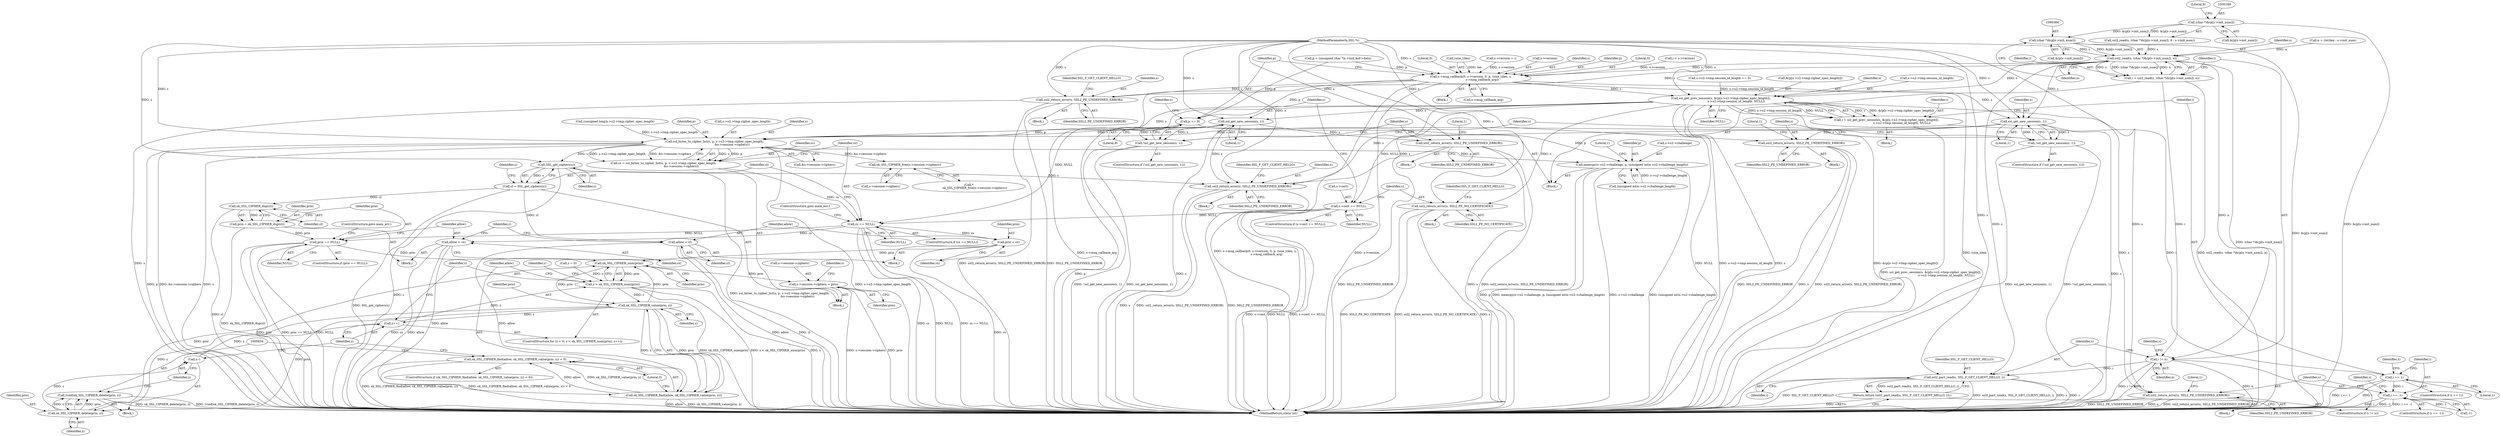 digraph "0_openssl_d81a1600588b726c2bdccda7efad3cc7a87d6245@pointer" {
"1000383" [label="(Call,(char *)&(p[s->init_num]))"];
"1000168" [label="(Call,(char *)&(p[s->init_num]))"];
"1000381" [label="(Call,ssl2_read(s, (char *)&(p[s->init_num]), n))"];
"1000379" [label="(Call,i = ssl2_read(s, (char *)&(p[s->init_num]), n))"];
"1000393" [label="(Call,i != n)"];
"1000397" [label="(Call,ssl2_part_read(s, SSL_F_GET_CLIENT_HELLO, i))"];
"1000396" [label="(Return,return (ssl2_part_read(s, SSL_F_GET_CLIENT_HELLO, i));)"];
"1000406" [label="(Call,s->msg_callback(0, s->version, 0, p, (size_t)len, s,\n                        s->msg_callback_arg))"];
"1000420" [label="(Call,p += 9)"];
"1000561" [label="(Call,ssl_bytes_to_cipher_list(s, p, s->s2->tmp.cipher_spec_length,\n                                      &s->session->ciphers))"];
"1000559" [label="(Call,cs = ssl_bytes_to_cipher_list(s, p, s->s2->tmp.cipher_spec_length,\n                                      &s->session->ciphers))"];
"1000578" [label="(Call,cs == NULL)"];
"1000598" [label="(Call,prio == NULL)"];
"1000619" [label="(Call,sk_SSL_CIPHER_num(prio))"];
"1000617" [label="(Call,z < sk_SSL_CIPHER_num(prio))"];
"1000628" [label="(Call,sk_SSL_CIPHER_value(prio, z))"];
"1000621" [label="(Call,z++)"];
"1000626" [label="(Call,sk_SSL_CIPHER_find(allow, sk_SSL_CIPHER_value(prio, z)))"];
"1000625" [label="(Call,sk_SSL_CIPHER_find(allow, sk_SSL_CIPHER_value(prio, z)) < 0)"];
"1000635" [label="(Call,sk_SSL_CIPHER_delete(prio, z))"];
"1000633" [label="(Call,(void)sk_SSL_CIPHER_delete(prio, z))"];
"1000638" [label="(Call,z--)"];
"1000647" [label="(Call,s->session->ciphers = prio)"];
"1000602" [label="(Call,allow = cs)"];
"1000607" [label="(Call,prio = cs)"];
"1000584" [label="(Call,SSL_get_ciphers(s))"];
"1000582" [label="(Call,cl = SSL_get_ciphers(s))"];
"1000595" [label="(Call,sk_SSL_CIPHER_dup(cl))"];
"1000593" [label="(Call,prio = sk_SSL_CIPHER_dup(cl))"];
"1000610" [label="(Call,allow = cl)"];
"1000668" [label="(Call,ssl2_return_error(s, SSL2_PE_UNDEFINED_ERROR))"];
"1000641" [label="(Call,sk_SSL_CIPHER_free(s->session->ciphers))"];
"1000677" [label="(Call,memcpy(s->s2->challenge, p, (unsigned int)s->s2->challenge_length))"];
"1000444" [label="(Call,ssl2_return_error(s, SSL2_PE_UNDEFINED_ERROR))"];
"1000466" [label="(Call,ssl_get_new_session(s, 1))"];
"1000465" [label="(Call,!ssl_get_new_session(s, 1))"];
"1000470" [label="(Call,ssl2_return_error(s, SSL2_PE_UNDEFINED_ERROR))"];
"1000480" [label="(Call,ssl_get_prev_session(s, &(p[s->s2->tmp.cipher_spec_length]),\n                                 s->s2->tmp.session_id_length, NULL))"];
"1000478" [label="(Call,i = ssl_get_prev_session(s, &(p[s->s2->tmp.cipher_spec_length]),\n                                 s->s2->tmp.session_id_length, NULL))"];
"1000501" [label="(Call,i == 1)"];
"1000512" [label="(Call,i == -1)"];
"1000517" [label="(Call,ssl2_return_error(s, SSL2_PE_UNDEFINED_ERROR))"];
"1000526" [label="(Call,s->cert == NULL)"];
"1000532" [label="(Call,ssl2_return_error(s, SSL2_PE_NO_CERTIFICATE))"];
"1000543" [label="(Call,ssl_get_new_session(s, 1))"];
"1000542" [label="(Call,!ssl_get_new_session(s, 1))"];
"1000547" [label="(Call,ssl2_return_error(s, SSL2_PE_UNDEFINED_ERROR))"];
"1000396" [label="(Return,return (ssl2_part_read(s, SSL_F_GET_CLIENT_HELLO, i));)"];
"1000641" [label="(Call,sk_SSL_CIPHER_free(s->session->ciphers))"];
"1000381" [label="(Call,ssl2_read(s, (char *)&(p[s->init_num]), n))"];
"1000624" [label="(ControlStructure,if (sk_SSL_CIPHER_find(allow, sk_SSL_CIPHER_value(prio, z)) < 0))"];
"1000668" [label="(Call,ssl2_return_error(s, SSL2_PE_UNDEFINED_ERROR))"];
"1000465" [label="(Call,!ssl_get_new_session(s, 1))"];
"1000500" [label="(ControlStructure,if (i == 1))"];
"1000640" [label="(Call,*\n             sk_SSL_CIPHER_free(s->session->ciphers))"];
"1000481" [label="(Identifier,s)"];
"1000607" [label="(Call,prio = cs)"];
"1000468" [label="(Literal,1)"];
"1000637" [label="(Identifier,z)"];
"1000330" [label="(Call,(unsigned long)s->s2->tmp.cipher_spec_length)"];
"1000613" [label="(ControlStructure,for (z = 0; z < sk_SSL_CIPHER_num(prio); z++))"];
"1000549" [label="(Identifier,SSL2_PE_UNDEFINED_ERROR)"];
"1000692" [label="(Literal,1)"];
"1000472" [label="(Identifier,SSL2_PE_UNDEFINED_ERROR)"];
"1000672" [label="(Identifier,SSL_F_GET_CLIENT_HELLO)"];
"1000177" [label="(Literal,9)"];
"1000422" [label="(Literal,9)"];
"1000614" [label="(Call,z = 0)"];
"1000478" [label="(Call,i = ssl_get_prev_session(s, &(p[s->s2->tmp.cipher_spec_length]),\n                                 s->s2->tmp.session_id_length, NULL))"];
"1000411" [label="(Literal,0)"];
"1000571" [label="(Call,&s->session->ciphers)"];
"1000541" [label="(ControlStructure,if (!ssl_get_new_session(s, 1)))"];
"1000370" [label="(Call,n = (int)len - s->init_num)"];
"1000658" [label="(Identifier,s)"];
"1000471" [label="(Identifier,s)"];
"1000513" [label="(Identifier,i)"];
"1000546" [label="(Block,)"];
"1000638" [label="(Call,z--)"];
"1000394" [label="(Identifier,i)"];
"1000413" [label="(Call,(size_t)len)"];
"1000644" [label="(Identifier,s)"];
"1000620" [label="(Identifier,prio)"];
"1000560" [label="(Identifier,cs)"];
"1000236" [label="(Call,s->version = i)"];
"1000393" [label="(Call,i != n)"];
"1000610" [label="(Call,allow = cl)"];
"1000392" [label="(ControlStructure,if (i != n))"];
"1000544" [label="(Identifier,s)"];
"1000543" [label="(Call,ssl_get_new_session(s, 1))"];
"1000166" [label="(Call,ssl2_read(s, (char *)&(p[s->init_num]), 9 - s->init_num))"];
"1000684" [label="(Call,(unsigned int)s->s2->challenge_length)"];
"1000615" [label="(Identifier,z)"];
"1000519" [label="(Identifier,SSL2_PE_UNDEFINED_ERROR)"];
"1000477" [label="(Block,)"];
"1000502" [label="(Identifier,i)"];
"1000385" [label="(Call,&(p[s->init_num]))"];
"1000579" [label="(Identifier,cs)"];
"1000581" [label="(ControlStructure,goto mem_err;)"];
"1000400" [label="(Identifier,i)"];
"1000514" [label="(Call,-1)"];
"1000578" [label="(Call,cs == NULL)"];
"1000391" [label="(Identifier,n)"];
"1000602" [label="(Call,allow = cs)"];
"1000445" [label="(Identifier,s)"];
"1000699" [label="(MethodReturn,static int)"];
"1000669" [label="(Identifier,s)"];
"1000516" [label="(Block,)"];
"1000417" [label="(Call,s->msg_callback_arg)"];
"1000408" [label="(Call,s->version)"];
"1000405" [label="(Block,)"];
"1000627" [label="(Identifier,allow)"];
"1000558" [label="(Block,)"];
"1000512" [label="(Call,i == -1)"];
"1000469" [label="(Block,)"];
"1000670" [label="(Identifier,SSL2_PE_UNDEFINED_ERROR)"];
"1000475" [label="(Literal,1)"];
"1000608" [label="(Identifier,prio)"];
"1000683" [label="(Identifier,p)"];
"1000470" [label="(Call,ssl2_return_error(s, SSL2_PE_UNDEFINED_ERROR))"];
"1000532" [label="(Call,ssl2_return_error(s, SSL2_PE_NO_CERTIFICATE))"];
"1000542" [label="(Call,!ssl_get_new_session(s, 1))"];
"1000639" [label="(Identifier,z)"];
"1000582" [label="(Call,cl = SSL_get_ciphers(s))"];
"1000633" [label="(Call,(void)sk_SSL_CIPHER_delete(prio, z))"];
"1000678" [label="(Call,s->s2->challenge)"];
"1000593" [label="(Call,prio = sk_SSL_CIPHER_dup(cl))"];
"1000536" [label="(Identifier,SSL_F_GET_CLIENT_HELLO)"];
"1000612" [label="(Identifier,cl)"];
"1000507" [label="(Identifier,s)"];
"1000501" [label="(Call,i == 1)"];
"1000499" [label="(Identifier,NULL)"];
"1000631" [label="(Literal,0)"];
"1000416" [label="(Identifier,s)"];
"1000600" [label="(Identifier,NULL)"];
"1000503" [label="(Literal,1)"];
"1000584" [label="(Call,SSL_get_ciphers(s))"];
"1000635" [label="(Call,sk_SSL_CIPHER_delete(prio, z))"];
"1000563" [label="(Identifier,p)"];
"1000583" [label="(Identifier,cl)"];
"1000110" [label="(Block,)"];
"1000443" [label="(Block,)"];
"1000412" [label="(Identifier,p)"];
"1000545" [label="(Literal,1)"];
"1000621" [label="(Call,z++)"];
"1000559" [label="(Call,cs = ssl_bytes_to_cipher_list(s, p, s->s2->tmp.cipher_spec_length,\n                                      &s->session->ciphers))"];
"1000466" [label="(Call,ssl_get_new_session(s, 1))"];
"1000170" [label="(Call,&(p[s->init_num]))"];
"1000395" [label="(Identifier,n)"];
"1000619" [label="(Call,sk_SSL_CIPHER_num(prio))"];
"1000552" [label="(Literal,1)"];
"1000598" [label="(Call,prio == NULL)"];
"1000630" [label="(Identifier,z)"];
"1000464" [label="(ControlStructure,if (!ssl_get_new_session(s, 1)))"];
"1000421" [label="(Identifier,p)"];
"1000397" [label="(Call,ssl2_part_read(s, SSL_F_GET_CLIENT_HELLO, i))"];
"1000383" [label="(Call,(char *)&(p[s->init_num]))"];
"1000577" [label="(ControlStructure,if (cs == NULL))"];
"1000522" [label="(Literal,1)"];
"1000382" [label="(Identifier,s)"];
"1000511" [label="(ControlStructure,if (i == -1))"];
"1000601" [label="(ControlStructure,goto mem_err;)"];
"1000626" [label="(Call,sk_SSL_CIPHER_find(allow, sk_SSL_CIPHER_value(prio, z)))"];
"1000580" [label="(Identifier,NULL)"];
"1000530" [label="(Identifier,NULL)"];
"1000407" [label="(Literal,0)"];
"1000648" [label="(Call,s->session->ciphers)"];
"1000492" [label="(Call,s->s2->tmp.session_id_length)"];
"1000564" [label="(Call,s->s2->tmp.cipher_spec_length)"];
"1000479" [label="(Identifier,i)"];
"1000642" [label="(Call,s->session->ciphers)"];
"1000547" [label="(Call,ssl2_return_error(s, SSL2_PE_UNDEFINED_ERROR))"];
"1000231" [label="(Call,i < s->version)"];
"1000617" [label="(Call,z < sk_SSL_CIPHER_num(prio))"];
"1000604" [label="(Identifier,cs)"];
"1000585" [label="(Identifier,s)"];
"1000562" [label="(Identifier,s)"];
"1000653" [label="(Identifier,prio)"];
"1000403" [label="(Identifier,s)"];
"1000548" [label="(Identifier,s)"];
"1000611" [label="(Identifier,allow)"];
"1000380" [label="(Identifier,i)"];
"1000454" [label="(Call,s->s2->tmp.session_id_length == 0)"];
"1000603" [label="(Identifier,allow)"];
"1000109" [label="(MethodParameterIn,SSL *s)"];
"1000594" [label="(Identifier,prio)"];
"1000533" [label="(Identifier,s)"];
"1000399" [label="(Identifier,SSL_F_GET_CLIENT_HELLO)"];
"1000446" [label="(Identifier,SSL2_PE_UNDEFINED_ERROR)"];
"1000595" [label="(Call,sk_SSL_CIPHER_dup(cl))"];
"1000480" [label="(Call,ssl_get_prev_session(s, &(p[s->s2->tmp.cipher_spec_length]),\n                                 s->s2->tmp.session_id_length, NULL))"];
"1000556" [label="(Identifier,s)"];
"1000531" [label="(Block,)"];
"1000609" [label="(Identifier,cs)"];
"1000526" [label="(Call,s->cert == NULL)"];
"1000618" [label="(Identifier,z)"];
"1000534" [label="(Identifier,SSL2_PE_NO_CERTIFICATE)"];
"1000667" [label="(Block,)"];
"1000168" [label="(Call,(char *)&(p[s->init_num]))"];
"1000316" [label="(Call,p = (unsigned char *)s->init_buf->data)"];
"1000528" [label="(Identifier,s)"];
"1000622" [label="(Identifier,z)"];
"1000527" [label="(Call,s->cert)"];
"1000467" [label="(Identifier,s)"];
"1000636" [label="(Identifier,prio)"];
"1000596" [label="(Identifier,cl)"];
"1000628" [label="(Call,sk_SSL_CIPHER_value(prio, z))"];
"1000525" [label="(ControlStructure,if (s->cert == NULL))"];
"1000517" [label="(Call,ssl2_return_error(s, SSL2_PE_UNDEFINED_ERROR))"];
"1000647" [label="(Call,s->session->ciphers = prio)"];
"1000406" [label="(Call,s->msg_callback(0, s->version, 0, p, (size_t)len, s,\n                        s->msg_callback_arg))"];
"1000632" [label="(Block,)"];
"1000606" [label="(Block,)"];
"1000597" [label="(ControlStructure,if (prio == NULL))"];
"1000629" [label="(Identifier,prio)"];
"1000589" [label="(Identifier,s)"];
"1000429" [label="(Identifier,s)"];
"1000448" [label="(Identifier,SSL_F_GET_CLIENT_HELLO)"];
"1000398" [label="(Identifier,s)"];
"1000561" [label="(Call,ssl_bytes_to_cipher_list(s, p, s->s2->tmp.cipher_spec_length,\n                                      &s->session->ciphers))"];
"1000420" [label="(Call,p += 9)"];
"1000677" [label="(Call,memcpy(s->s2->challenge, p, (unsigned int)s->s2->challenge_length))"];
"1000482" [label="(Call,&(p[s->s2->tmp.cipher_spec_length]))"];
"1000592" [label="(Block,)"];
"1000444" [label="(Call,ssl2_return_error(s, SSL2_PE_UNDEFINED_ERROR))"];
"1000599" [label="(Identifier,prio)"];
"1000625" [label="(Call,sk_SSL_CIPHER_find(allow, sk_SSL_CIPHER_value(prio, z)) < 0)"];
"1000379" [label="(Call,i = ssl2_read(s, (char *)&(p[s->init_num]), n))"];
"1000518" [label="(Identifier,s)"];
"1000383" -> "1000381"  [label="AST: "];
"1000383" -> "1000385"  [label="CFG: "];
"1000384" -> "1000383"  [label="AST: "];
"1000385" -> "1000383"  [label="AST: "];
"1000391" -> "1000383"  [label="CFG: "];
"1000383" -> "1000699"  [label="DDG: &(p[s->init_num])"];
"1000383" -> "1000381"  [label="DDG: &(p[s->init_num])"];
"1000168" -> "1000383"  [label="DDG: &(p[s->init_num])"];
"1000168" -> "1000166"  [label="AST: "];
"1000168" -> "1000170"  [label="CFG: "];
"1000169" -> "1000168"  [label="AST: "];
"1000170" -> "1000168"  [label="AST: "];
"1000177" -> "1000168"  [label="CFG: "];
"1000168" -> "1000699"  [label="DDG: &(p[s->init_num])"];
"1000168" -> "1000166"  [label="DDG: &(p[s->init_num])"];
"1000381" -> "1000379"  [label="AST: "];
"1000381" -> "1000391"  [label="CFG: "];
"1000382" -> "1000381"  [label="AST: "];
"1000391" -> "1000381"  [label="AST: "];
"1000379" -> "1000381"  [label="CFG: "];
"1000381" -> "1000699"  [label="DDG: (char *)&(p[s->init_num])"];
"1000381" -> "1000379"  [label="DDG: s"];
"1000381" -> "1000379"  [label="DDG: (char *)&(p[s->init_num])"];
"1000381" -> "1000379"  [label="DDG: n"];
"1000166" -> "1000381"  [label="DDG: s"];
"1000109" -> "1000381"  [label="DDG: s"];
"1000370" -> "1000381"  [label="DDG: n"];
"1000381" -> "1000393"  [label="DDG: n"];
"1000381" -> "1000397"  [label="DDG: s"];
"1000381" -> "1000406"  [label="DDG: s"];
"1000381" -> "1000444"  [label="DDG: s"];
"1000381" -> "1000466"  [label="DDG: s"];
"1000381" -> "1000480"  [label="DDG: s"];
"1000379" -> "1000110"  [label="AST: "];
"1000380" -> "1000379"  [label="AST: "];
"1000394" -> "1000379"  [label="CFG: "];
"1000379" -> "1000699"  [label="DDG: ssl2_read(s, (char *)&(p[s->init_num]), n)"];
"1000379" -> "1000393"  [label="DDG: i"];
"1000393" -> "1000392"  [label="AST: "];
"1000393" -> "1000395"  [label="CFG: "];
"1000394" -> "1000393"  [label="AST: "];
"1000395" -> "1000393"  [label="AST: "];
"1000398" -> "1000393"  [label="CFG: "];
"1000403" -> "1000393"  [label="CFG: "];
"1000393" -> "1000699"  [label="DDG: i"];
"1000393" -> "1000699"  [label="DDG: i != n"];
"1000393" -> "1000699"  [label="DDG: n"];
"1000393" -> "1000397"  [label="DDG: i"];
"1000397" -> "1000396"  [label="AST: "];
"1000397" -> "1000400"  [label="CFG: "];
"1000398" -> "1000397"  [label="AST: "];
"1000399" -> "1000397"  [label="AST: "];
"1000400" -> "1000397"  [label="AST: "];
"1000396" -> "1000397"  [label="CFG: "];
"1000397" -> "1000699"  [label="DDG: ssl2_part_read(s, SSL_F_GET_CLIENT_HELLO, i)"];
"1000397" -> "1000699"  [label="DDG: s"];
"1000397" -> "1000699"  [label="DDG: i"];
"1000397" -> "1000699"  [label="DDG: SSL_F_GET_CLIENT_HELLO"];
"1000397" -> "1000396"  [label="DDG: ssl2_part_read(s, SSL_F_GET_CLIENT_HELLO, i)"];
"1000109" -> "1000397"  [label="DDG: s"];
"1000396" -> "1000392"  [label="AST: "];
"1000699" -> "1000396"  [label="CFG: "];
"1000396" -> "1000699"  [label="DDG: <RET>"];
"1000406" -> "1000405"  [label="AST: "];
"1000406" -> "1000417"  [label="CFG: "];
"1000407" -> "1000406"  [label="AST: "];
"1000408" -> "1000406"  [label="AST: "];
"1000411" -> "1000406"  [label="AST: "];
"1000412" -> "1000406"  [label="AST: "];
"1000413" -> "1000406"  [label="AST: "];
"1000416" -> "1000406"  [label="AST: "];
"1000417" -> "1000406"  [label="AST: "];
"1000421" -> "1000406"  [label="CFG: "];
"1000406" -> "1000699"  [label="DDG: s->version"];
"1000406" -> "1000699"  [label="DDG: (size_t)len"];
"1000406" -> "1000699"  [label="DDG: s->msg_callback_arg"];
"1000406" -> "1000699"  [label="DDG: s->msg_callback(0, s->version, 0, p, (size_t)len, s,\n                        s->msg_callback_arg)"];
"1000236" -> "1000406"  [label="DDG: s->version"];
"1000231" -> "1000406"  [label="DDG: s->version"];
"1000316" -> "1000406"  [label="DDG: p"];
"1000413" -> "1000406"  [label="DDG: len"];
"1000109" -> "1000406"  [label="DDG: s"];
"1000406" -> "1000420"  [label="DDG: p"];
"1000406" -> "1000444"  [label="DDG: s"];
"1000406" -> "1000466"  [label="DDG: s"];
"1000406" -> "1000480"  [label="DDG: s"];
"1000420" -> "1000110"  [label="AST: "];
"1000420" -> "1000422"  [label="CFG: "];
"1000421" -> "1000420"  [label="AST: "];
"1000422" -> "1000420"  [label="AST: "];
"1000429" -> "1000420"  [label="CFG: "];
"1000420" -> "1000699"  [label="DDG: p"];
"1000316" -> "1000420"  [label="DDG: p"];
"1000420" -> "1000561"  [label="DDG: p"];
"1000420" -> "1000677"  [label="DDG: p"];
"1000561" -> "1000559"  [label="AST: "];
"1000561" -> "1000571"  [label="CFG: "];
"1000562" -> "1000561"  [label="AST: "];
"1000563" -> "1000561"  [label="AST: "];
"1000564" -> "1000561"  [label="AST: "];
"1000571" -> "1000561"  [label="AST: "];
"1000559" -> "1000561"  [label="CFG: "];
"1000561" -> "1000699"  [label="DDG: &s->session->ciphers"];
"1000561" -> "1000699"  [label="DDG: p"];
"1000561" -> "1000699"  [label="DDG: s"];
"1000561" -> "1000699"  [label="DDG: s->s2->tmp.cipher_spec_length"];
"1000561" -> "1000559"  [label="DDG: s"];
"1000561" -> "1000559"  [label="DDG: p"];
"1000561" -> "1000559"  [label="DDG: s->s2->tmp.cipher_spec_length"];
"1000561" -> "1000559"  [label="DDG: &s->session->ciphers"];
"1000466" -> "1000561"  [label="DDG: s"];
"1000543" -> "1000561"  [label="DDG: s"];
"1000480" -> "1000561"  [label="DDG: s"];
"1000109" -> "1000561"  [label="DDG: s"];
"1000330" -> "1000561"  [label="DDG: s->s2->tmp.cipher_spec_length"];
"1000561" -> "1000584"  [label="DDG: s"];
"1000561" -> "1000641"  [label="DDG: &s->session->ciphers"];
"1000561" -> "1000677"  [label="DDG: p"];
"1000559" -> "1000558"  [label="AST: "];
"1000560" -> "1000559"  [label="AST: "];
"1000579" -> "1000559"  [label="CFG: "];
"1000559" -> "1000699"  [label="DDG: ssl_bytes_to_cipher_list(s, p, s->s2->tmp.cipher_spec_length,\n                                      &s->session->ciphers)"];
"1000559" -> "1000578"  [label="DDG: cs"];
"1000578" -> "1000577"  [label="AST: "];
"1000578" -> "1000580"  [label="CFG: "];
"1000579" -> "1000578"  [label="AST: "];
"1000580" -> "1000578"  [label="AST: "];
"1000581" -> "1000578"  [label="CFG: "];
"1000583" -> "1000578"  [label="CFG: "];
"1000578" -> "1000699"  [label="DDG: cs"];
"1000578" -> "1000699"  [label="DDG: NULL"];
"1000578" -> "1000699"  [label="DDG: cs == NULL"];
"1000480" -> "1000578"  [label="DDG: NULL"];
"1000526" -> "1000578"  [label="DDG: NULL"];
"1000578" -> "1000598"  [label="DDG: NULL"];
"1000578" -> "1000602"  [label="DDG: cs"];
"1000578" -> "1000607"  [label="DDG: cs"];
"1000598" -> "1000597"  [label="AST: "];
"1000598" -> "1000600"  [label="CFG: "];
"1000599" -> "1000598"  [label="AST: "];
"1000600" -> "1000598"  [label="AST: "];
"1000601" -> "1000598"  [label="CFG: "];
"1000603" -> "1000598"  [label="CFG: "];
"1000598" -> "1000699"  [label="DDG: prio"];
"1000598" -> "1000699"  [label="DDG: prio == NULL"];
"1000598" -> "1000699"  [label="DDG: NULL"];
"1000593" -> "1000598"  [label="DDG: prio"];
"1000598" -> "1000619"  [label="DDG: prio"];
"1000619" -> "1000617"  [label="AST: "];
"1000619" -> "1000620"  [label="CFG: "];
"1000620" -> "1000619"  [label="AST: "];
"1000617" -> "1000619"  [label="CFG: "];
"1000619" -> "1000617"  [label="DDG: prio"];
"1000628" -> "1000619"  [label="DDG: prio"];
"1000607" -> "1000619"  [label="DDG: prio"];
"1000635" -> "1000619"  [label="DDG: prio"];
"1000619" -> "1000628"  [label="DDG: prio"];
"1000619" -> "1000647"  [label="DDG: prio"];
"1000617" -> "1000613"  [label="AST: "];
"1000618" -> "1000617"  [label="AST: "];
"1000627" -> "1000617"  [label="CFG: "];
"1000644" -> "1000617"  [label="CFG: "];
"1000617" -> "1000699"  [label="DDG: z"];
"1000617" -> "1000699"  [label="DDG: z < sk_SSL_CIPHER_num(prio)"];
"1000617" -> "1000699"  [label="DDG: sk_SSL_CIPHER_num(prio)"];
"1000621" -> "1000617"  [label="DDG: z"];
"1000614" -> "1000617"  [label="DDG: z"];
"1000617" -> "1000628"  [label="DDG: z"];
"1000628" -> "1000626"  [label="AST: "];
"1000628" -> "1000630"  [label="CFG: "];
"1000629" -> "1000628"  [label="AST: "];
"1000630" -> "1000628"  [label="AST: "];
"1000626" -> "1000628"  [label="CFG: "];
"1000628" -> "1000621"  [label="DDG: z"];
"1000628" -> "1000626"  [label="DDG: prio"];
"1000628" -> "1000626"  [label="DDG: z"];
"1000628" -> "1000635"  [label="DDG: prio"];
"1000628" -> "1000635"  [label="DDG: z"];
"1000621" -> "1000613"  [label="AST: "];
"1000621" -> "1000622"  [label="CFG: "];
"1000622" -> "1000621"  [label="AST: "];
"1000618" -> "1000621"  [label="CFG: "];
"1000638" -> "1000621"  [label="DDG: z"];
"1000626" -> "1000625"  [label="AST: "];
"1000627" -> "1000626"  [label="AST: "];
"1000631" -> "1000626"  [label="CFG: "];
"1000626" -> "1000699"  [label="DDG: allow"];
"1000626" -> "1000699"  [label="DDG: sk_SSL_CIPHER_value(prio, z)"];
"1000626" -> "1000625"  [label="DDG: allow"];
"1000626" -> "1000625"  [label="DDG: sk_SSL_CIPHER_value(prio, z)"];
"1000610" -> "1000626"  [label="DDG: allow"];
"1000602" -> "1000626"  [label="DDG: allow"];
"1000625" -> "1000624"  [label="AST: "];
"1000625" -> "1000631"  [label="CFG: "];
"1000631" -> "1000625"  [label="AST: "];
"1000634" -> "1000625"  [label="CFG: "];
"1000622" -> "1000625"  [label="CFG: "];
"1000625" -> "1000699"  [label="DDG: sk_SSL_CIPHER_find(allow, sk_SSL_CIPHER_value(prio, z))"];
"1000625" -> "1000699"  [label="DDG: sk_SSL_CIPHER_find(allow, sk_SSL_CIPHER_value(prio, z)) < 0"];
"1000635" -> "1000633"  [label="AST: "];
"1000635" -> "1000637"  [label="CFG: "];
"1000636" -> "1000635"  [label="AST: "];
"1000637" -> "1000635"  [label="AST: "];
"1000633" -> "1000635"  [label="CFG: "];
"1000635" -> "1000633"  [label="DDG: prio"];
"1000635" -> "1000633"  [label="DDG: z"];
"1000635" -> "1000638"  [label="DDG: z"];
"1000633" -> "1000632"  [label="AST: "];
"1000634" -> "1000633"  [label="AST: "];
"1000639" -> "1000633"  [label="CFG: "];
"1000633" -> "1000699"  [label="DDG: (void)sk_SSL_CIPHER_delete(prio, z)"];
"1000633" -> "1000699"  [label="DDG: sk_SSL_CIPHER_delete(prio, z)"];
"1000638" -> "1000632"  [label="AST: "];
"1000638" -> "1000639"  [label="CFG: "];
"1000639" -> "1000638"  [label="AST: "];
"1000622" -> "1000638"  [label="CFG: "];
"1000647" -> "1000558"  [label="AST: "];
"1000647" -> "1000653"  [label="CFG: "];
"1000648" -> "1000647"  [label="AST: "];
"1000653" -> "1000647"  [label="AST: "];
"1000658" -> "1000647"  [label="CFG: "];
"1000647" -> "1000699"  [label="DDG: s->session->ciphers"];
"1000647" -> "1000699"  [label="DDG: prio"];
"1000602" -> "1000592"  [label="AST: "];
"1000602" -> "1000604"  [label="CFG: "];
"1000603" -> "1000602"  [label="AST: "];
"1000604" -> "1000602"  [label="AST: "];
"1000615" -> "1000602"  [label="CFG: "];
"1000602" -> "1000699"  [label="DDG: cs"];
"1000602" -> "1000699"  [label="DDG: allow"];
"1000607" -> "1000606"  [label="AST: "];
"1000607" -> "1000609"  [label="CFG: "];
"1000608" -> "1000607"  [label="AST: "];
"1000609" -> "1000607"  [label="AST: "];
"1000611" -> "1000607"  [label="CFG: "];
"1000607" -> "1000699"  [label="DDG: cs"];
"1000584" -> "1000582"  [label="AST: "];
"1000584" -> "1000585"  [label="CFG: "];
"1000585" -> "1000584"  [label="AST: "];
"1000582" -> "1000584"  [label="CFG: "];
"1000584" -> "1000699"  [label="DDG: s"];
"1000584" -> "1000582"  [label="DDG: s"];
"1000109" -> "1000584"  [label="DDG: s"];
"1000584" -> "1000668"  [label="DDG: s"];
"1000582" -> "1000558"  [label="AST: "];
"1000583" -> "1000582"  [label="AST: "];
"1000589" -> "1000582"  [label="CFG: "];
"1000582" -> "1000699"  [label="DDG: SSL_get_ciphers(s)"];
"1000582" -> "1000595"  [label="DDG: cl"];
"1000582" -> "1000610"  [label="DDG: cl"];
"1000595" -> "1000593"  [label="AST: "];
"1000595" -> "1000596"  [label="CFG: "];
"1000596" -> "1000595"  [label="AST: "];
"1000593" -> "1000595"  [label="CFG: "];
"1000595" -> "1000699"  [label="DDG: cl"];
"1000595" -> "1000593"  [label="DDG: cl"];
"1000593" -> "1000592"  [label="AST: "];
"1000594" -> "1000593"  [label="AST: "];
"1000599" -> "1000593"  [label="CFG: "];
"1000593" -> "1000699"  [label="DDG: sk_SSL_CIPHER_dup(cl)"];
"1000610" -> "1000606"  [label="AST: "];
"1000610" -> "1000612"  [label="CFG: "];
"1000611" -> "1000610"  [label="AST: "];
"1000612" -> "1000610"  [label="AST: "];
"1000615" -> "1000610"  [label="CFG: "];
"1000610" -> "1000699"  [label="DDG: allow"];
"1000610" -> "1000699"  [label="DDG: cl"];
"1000668" -> "1000667"  [label="AST: "];
"1000668" -> "1000670"  [label="CFG: "];
"1000669" -> "1000668"  [label="AST: "];
"1000670" -> "1000668"  [label="AST: "];
"1000672" -> "1000668"  [label="CFG: "];
"1000668" -> "1000699"  [label="DDG: ssl2_return_error(s, SSL2_PE_UNDEFINED_ERROR)"];
"1000668" -> "1000699"  [label="DDG: SSL2_PE_UNDEFINED_ERROR"];
"1000668" -> "1000699"  [label="DDG: s"];
"1000466" -> "1000668"  [label="DDG: s"];
"1000543" -> "1000668"  [label="DDG: s"];
"1000480" -> "1000668"  [label="DDG: s"];
"1000109" -> "1000668"  [label="DDG: s"];
"1000641" -> "1000640"  [label="AST: "];
"1000641" -> "1000642"  [label="CFG: "];
"1000642" -> "1000641"  [label="AST: "];
"1000640" -> "1000641"  [label="CFG: "];
"1000677" -> "1000110"  [label="AST: "];
"1000677" -> "1000684"  [label="CFG: "];
"1000678" -> "1000677"  [label="AST: "];
"1000683" -> "1000677"  [label="AST: "];
"1000684" -> "1000677"  [label="AST: "];
"1000692" -> "1000677"  [label="CFG: "];
"1000677" -> "1000699"  [label="DDG: memcpy(s->s2->challenge, p, (unsigned int)s->s2->challenge_length)"];
"1000677" -> "1000699"  [label="DDG: s->s2->challenge"];
"1000677" -> "1000699"  [label="DDG: (unsigned int)s->s2->challenge_length"];
"1000677" -> "1000699"  [label="DDG: p"];
"1000684" -> "1000677"  [label="DDG: s->s2->challenge_length"];
"1000444" -> "1000443"  [label="AST: "];
"1000444" -> "1000446"  [label="CFG: "];
"1000445" -> "1000444"  [label="AST: "];
"1000446" -> "1000444"  [label="AST: "];
"1000448" -> "1000444"  [label="CFG: "];
"1000444" -> "1000699"  [label="DDG: SSL2_PE_UNDEFINED_ERROR"];
"1000444" -> "1000699"  [label="DDG: s"];
"1000444" -> "1000699"  [label="DDG: ssl2_return_error(s, SSL2_PE_UNDEFINED_ERROR)"];
"1000109" -> "1000444"  [label="DDG: s"];
"1000466" -> "1000465"  [label="AST: "];
"1000466" -> "1000468"  [label="CFG: "];
"1000467" -> "1000466"  [label="AST: "];
"1000468" -> "1000466"  [label="AST: "];
"1000465" -> "1000466"  [label="CFG: "];
"1000466" -> "1000699"  [label="DDG: s"];
"1000466" -> "1000465"  [label="DDG: s"];
"1000466" -> "1000465"  [label="DDG: 1"];
"1000109" -> "1000466"  [label="DDG: s"];
"1000466" -> "1000470"  [label="DDG: s"];
"1000465" -> "1000464"  [label="AST: "];
"1000471" -> "1000465"  [label="CFG: "];
"1000556" -> "1000465"  [label="CFG: "];
"1000465" -> "1000699"  [label="DDG: !ssl_get_new_session(s, 1)"];
"1000465" -> "1000699"  [label="DDG: ssl_get_new_session(s, 1)"];
"1000470" -> "1000469"  [label="AST: "];
"1000470" -> "1000472"  [label="CFG: "];
"1000471" -> "1000470"  [label="AST: "];
"1000472" -> "1000470"  [label="AST: "];
"1000475" -> "1000470"  [label="CFG: "];
"1000470" -> "1000699"  [label="DDG: SSL2_PE_UNDEFINED_ERROR"];
"1000470" -> "1000699"  [label="DDG: s"];
"1000470" -> "1000699"  [label="DDG: ssl2_return_error(s, SSL2_PE_UNDEFINED_ERROR)"];
"1000109" -> "1000470"  [label="DDG: s"];
"1000480" -> "1000478"  [label="AST: "];
"1000480" -> "1000499"  [label="CFG: "];
"1000481" -> "1000480"  [label="AST: "];
"1000482" -> "1000480"  [label="AST: "];
"1000492" -> "1000480"  [label="AST: "];
"1000499" -> "1000480"  [label="AST: "];
"1000478" -> "1000480"  [label="CFG: "];
"1000480" -> "1000699"  [label="DDG: NULL"];
"1000480" -> "1000699"  [label="DDG: s->s2->tmp.session_id_length"];
"1000480" -> "1000699"  [label="DDG: s"];
"1000480" -> "1000699"  [label="DDG: &(p[s->s2->tmp.cipher_spec_length])"];
"1000480" -> "1000478"  [label="DDG: s"];
"1000480" -> "1000478"  [label="DDG: &(p[s->s2->tmp.cipher_spec_length])"];
"1000480" -> "1000478"  [label="DDG: s->s2->tmp.session_id_length"];
"1000480" -> "1000478"  [label="DDG: NULL"];
"1000109" -> "1000480"  [label="DDG: s"];
"1000454" -> "1000480"  [label="DDG: s->s2->tmp.session_id_length"];
"1000480" -> "1000517"  [label="DDG: s"];
"1000480" -> "1000526"  [label="DDG: NULL"];
"1000480" -> "1000532"  [label="DDG: s"];
"1000480" -> "1000543"  [label="DDG: s"];
"1000478" -> "1000477"  [label="AST: "];
"1000479" -> "1000478"  [label="AST: "];
"1000502" -> "1000478"  [label="CFG: "];
"1000478" -> "1000699"  [label="DDG: ssl_get_prev_session(s, &(p[s->s2->tmp.cipher_spec_length]),\n                                 s->s2->tmp.session_id_length, NULL)"];
"1000478" -> "1000501"  [label="DDG: i"];
"1000501" -> "1000500"  [label="AST: "];
"1000501" -> "1000503"  [label="CFG: "];
"1000502" -> "1000501"  [label="AST: "];
"1000503" -> "1000501"  [label="AST: "];
"1000507" -> "1000501"  [label="CFG: "];
"1000513" -> "1000501"  [label="CFG: "];
"1000501" -> "1000699"  [label="DDG: i"];
"1000501" -> "1000699"  [label="DDG: i == 1"];
"1000501" -> "1000512"  [label="DDG: i"];
"1000512" -> "1000511"  [label="AST: "];
"1000512" -> "1000514"  [label="CFG: "];
"1000513" -> "1000512"  [label="AST: "];
"1000514" -> "1000512"  [label="AST: "];
"1000518" -> "1000512"  [label="CFG: "];
"1000528" -> "1000512"  [label="CFG: "];
"1000512" -> "1000699"  [label="DDG: i"];
"1000512" -> "1000699"  [label="DDG: -1"];
"1000512" -> "1000699"  [label="DDG: i == -1"];
"1000514" -> "1000512"  [label="DDG: 1"];
"1000517" -> "1000516"  [label="AST: "];
"1000517" -> "1000519"  [label="CFG: "];
"1000518" -> "1000517"  [label="AST: "];
"1000519" -> "1000517"  [label="AST: "];
"1000522" -> "1000517"  [label="CFG: "];
"1000517" -> "1000699"  [label="DDG: SSL2_PE_UNDEFINED_ERROR"];
"1000517" -> "1000699"  [label="DDG: s"];
"1000517" -> "1000699"  [label="DDG: ssl2_return_error(s, SSL2_PE_UNDEFINED_ERROR)"];
"1000109" -> "1000517"  [label="DDG: s"];
"1000526" -> "1000525"  [label="AST: "];
"1000526" -> "1000530"  [label="CFG: "];
"1000527" -> "1000526"  [label="AST: "];
"1000530" -> "1000526"  [label="AST: "];
"1000533" -> "1000526"  [label="CFG: "];
"1000544" -> "1000526"  [label="CFG: "];
"1000526" -> "1000699"  [label="DDG: NULL"];
"1000526" -> "1000699"  [label="DDG: s->cert == NULL"];
"1000526" -> "1000699"  [label="DDG: s->cert"];
"1000532" -> "1000531"  [label="AST: "];
"1000532" -> "1000534"  [label="CFG: "];
"1000533" -> "1000532"  [label="AST: "];
"1000534" -> "1000532"  [label="AST: "];
"1000536" -> "1000532"  [label="CFG: "];
"1000532" -> "1000699"  [label="DDG: s"];
"1000532" -> "1000699"  [label="DDG: SSL2_PE_NO_CERTIFICATE"];
"1000532" -> "1000699"  [label="DDG: ssl2_return_error(s, SSL2_PE_NO_CERTIFICATE)"];
"1000109" -> "1000532"  [label="DDG: s"];
"1000543" -> "1000542"  [label="AST: "];
"1000543" -> "1000545"  [label="CFG: "];
"1000544" -> "1000543"  [label="AST: "];
"1000545" -> "1000543"  [label="AST: "];
"1000542" -> "1000543"  [label="CFG: "];
"1000543" -> "1000699"  [label="DDG: s"];
"1000543" -> "1000542"  [label="DDG: s"];
"1000543" -> "1000542"  [label="DDG: 1"];
"1000109" -> "1000543"  [label="DDG: s"];
"1000543" -> "1000547"  [label="DDG: s"];
"1000542" -> "1000541"  [label="AST: "];
"1000548" -> "1000542"  [label="CFG: "];
"1000556" -> "1000542"  [label="CFG: "];
"1000542" -> "1000699"  [label="DDG: !ssl_get_new_session(s, 1)"];
"1000542" -> "1000699"  [label="DDG: ssl_get_new_session(s, 1)"];
"1000547" -> "1000546"  [label="AST: "];
"1000547" -> "1000549"  [label="CFG: "];
"1000548" -> "1000547"  [label="AST: "];
"1000549" -> "1000547"  [label="AST: "];
"1000552" -> "1000547"  [label="CFG: "];
"1000547" -> "1000699"  [label="DDG: s"];
"1000547" -> "1000699"  [label="DDG: ssl2_return_error(s, SSL2_PE_UNDEFINED_ERROR)"];
"1000547" -> "1000699"  [label="DDG: SSL2_PE_UNDEFINED_ERROR"];
"1000109" -> "1000547"  [label="DDG: s"];
}
